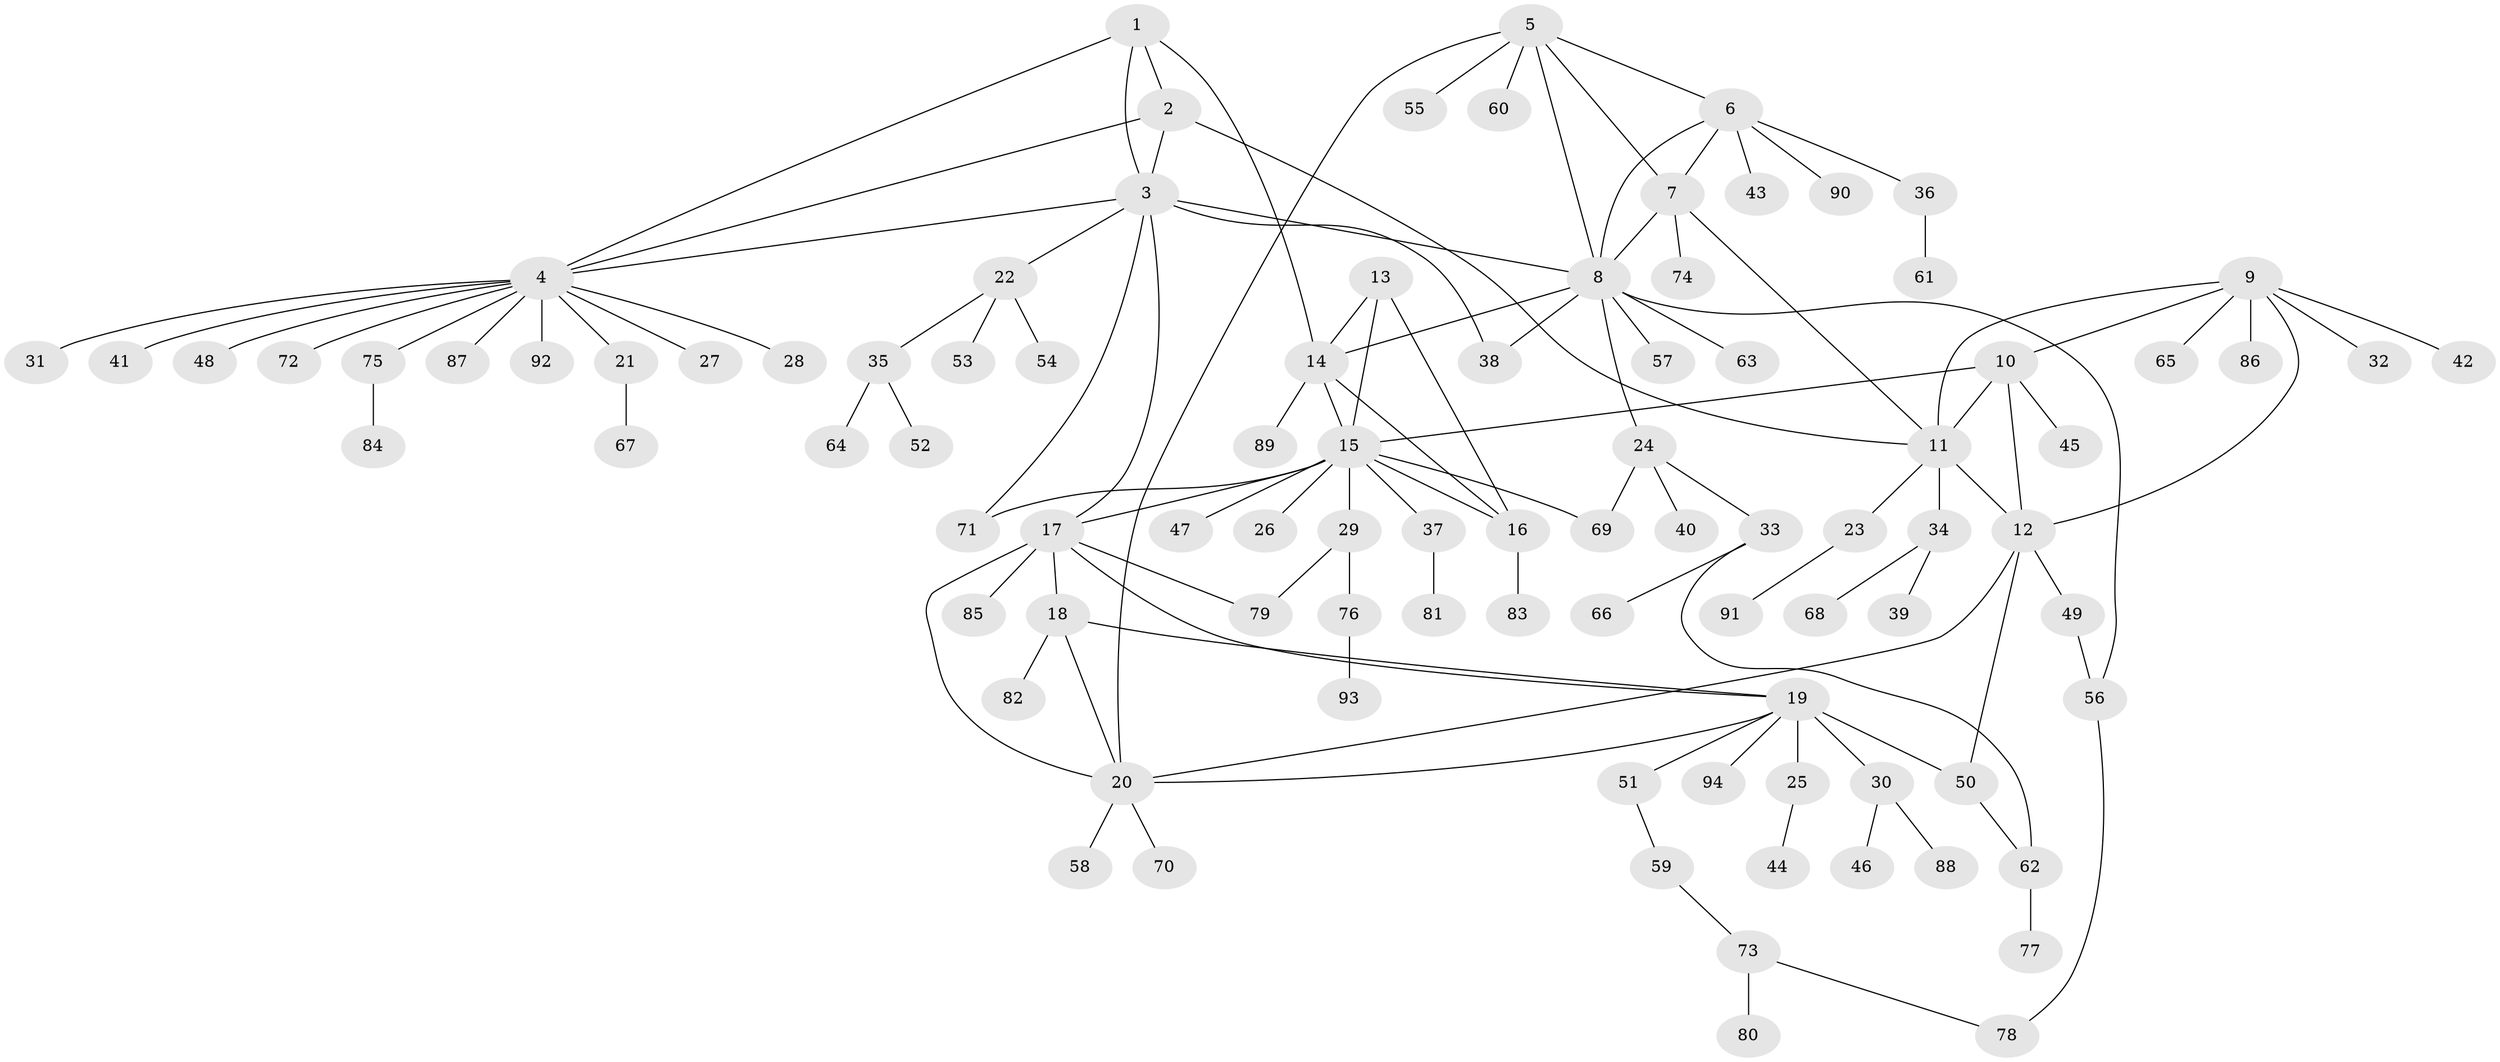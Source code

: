 // coarse degree distribution, {6: 0.046153846153846156, 12: 0.015384615384615385, 8: 0.03076923076923077, 3: 0.12307692307692308, 5: 0.03076923076923077, 7: 0.046153846153846156, 10: 0.015384615384615385, 1: 0.5384615384615384, 4: 0.03076923076923077, 2: 0.12307692307692308}
// Generated by graph-tools (version 1.1) at 2025/52/02/27/25 19:52:20]
// undirected, 94 vertices, 122 edges
graph export_dot {
graph [start="1"]
  node [color=gray90,style=filled];
  1;
  2;
  3;
  4;
  5;
  6;
  7;
  8;
  9;
  10;
  11;
  12;
  13;
  14;
  15;
  16;
  17;
  18;
  19;
  20;
  21;
  22;
  23;
  24;
  25;
  26;
  27;
  28;
  29;
  30;
  31;
  32;
  33;
  34;
  35;
  36;
  37;
  38;
  39;
  40;
  41;
  42;
  43;
  44;
  45;
  46;
  47;
  48;
  49;
  50;
  51;
  52;
  53;
  54;
  55;
  56;
  57;
  58;
  59;
  60;
  61;
  62;
  63;
  64;
  65;
  66;
  67;
  68;
  69;
  70;
  71;
  72;
  73;
  74;
  75;
  76;
  77;
  78;
  79;
  80;
  81;
  82;
  83;
  84;
  85;
  86;
  87;
  88;
  89;
  90;
  91;
  92;
  93;
  94;
  1 -- 2;
  1 -- 3;
  1 -- 4;
  1 -- 14;
  2 -- 3;
  2 -- 4;
  2 -- 11;
  3 -- 4;
  3 -- 8;
  3 -- 17;
  3 -- 22;
  3 -- 38;
  3 -- 71;
  4 -- 21;
  4 -- 27;
  4 -- 28;
  4 -- 31;
  4 -- 41;
  4 -- 48;
  4 -- 72;
  4 -- 75;
  4 -- 87;
  4 -- 92;
  5 -- 6;
  5 -- 7;
  5 -- 8;
  5 -- 20;
  5 -- 55;
  5 -- 60;
  6 -- 7;
  6 -- 8;
  6 -- 36;
  6 -- 43;
  6 -- 90;
  7 -- 8;
  7 -- 11;
  7 -- 74;
  8 -- 14;
  8 -- 24;
  8 -- 38;
  8 -- 56;
  8 -- 57;
  8 -- 63;
  9 -- 10;
  9 -- 11;
  9 -- 12;
  9 -- 32;
  9 -- 42;
  9 -- 65;
  9 -- 86;
  10 -- 11;
  10 -- 12;
  10 -- 15;
  10 -- 45;
  11 -- 12;
  11 -- 23;
  11 -- 34;
  12 -- 20;
  12 -- 49;
  12 -- 50;
  13 -- 14;
  13 -- 15;
  13 -- 16;
  14 -- 15;
  14 -- 16;
  14 -- 89;
  15 -- 16;
  15 -- 17;
  15 -- 26;
  15 -- 29;
  15 -- 37;
  15 -- 47;
  15 -- 69;
  15 -- 71;
  16 -- 83;
  17 -- 18;
  17 -- 19;
  17 -- 20;
  17 -- 79;
  17 -- 85;
  18 -- 19;
  18 -- 20;
  18 -- 82;
  19 -- 20;
  19 -- 25;
  19 -- 30;
  19 -- 50;
  19 -- 51;
  19 -- 94;
  20 -- 58;
  20 -- 70;
  21 -- 67;
  22 -- 35;
  22 -- 53;
  22 -- 54;
  23 -- 91;
  24 -- 33;
  24 -- 40;
  24 -- 69;
  25 -- 44;
  29 -- 76;
  29 -- 79;
  30 -- 46;
  30 -- 88;
  33 -- 62;
  33 -- 66;
  34 -- 39;
  34 -- 68;
  35 -- 52;
  35 -- 64;
  36 -- 61;
  37 -- 81;
  49 -- 56;
  50 -- 62;
  51 -- 59;
  56 -- 78;
  59 -- 73;
  62 -- 77;
  73 -- 78;
  73 -- 80;
  75 -- 84;
  76 -- 93;
}

